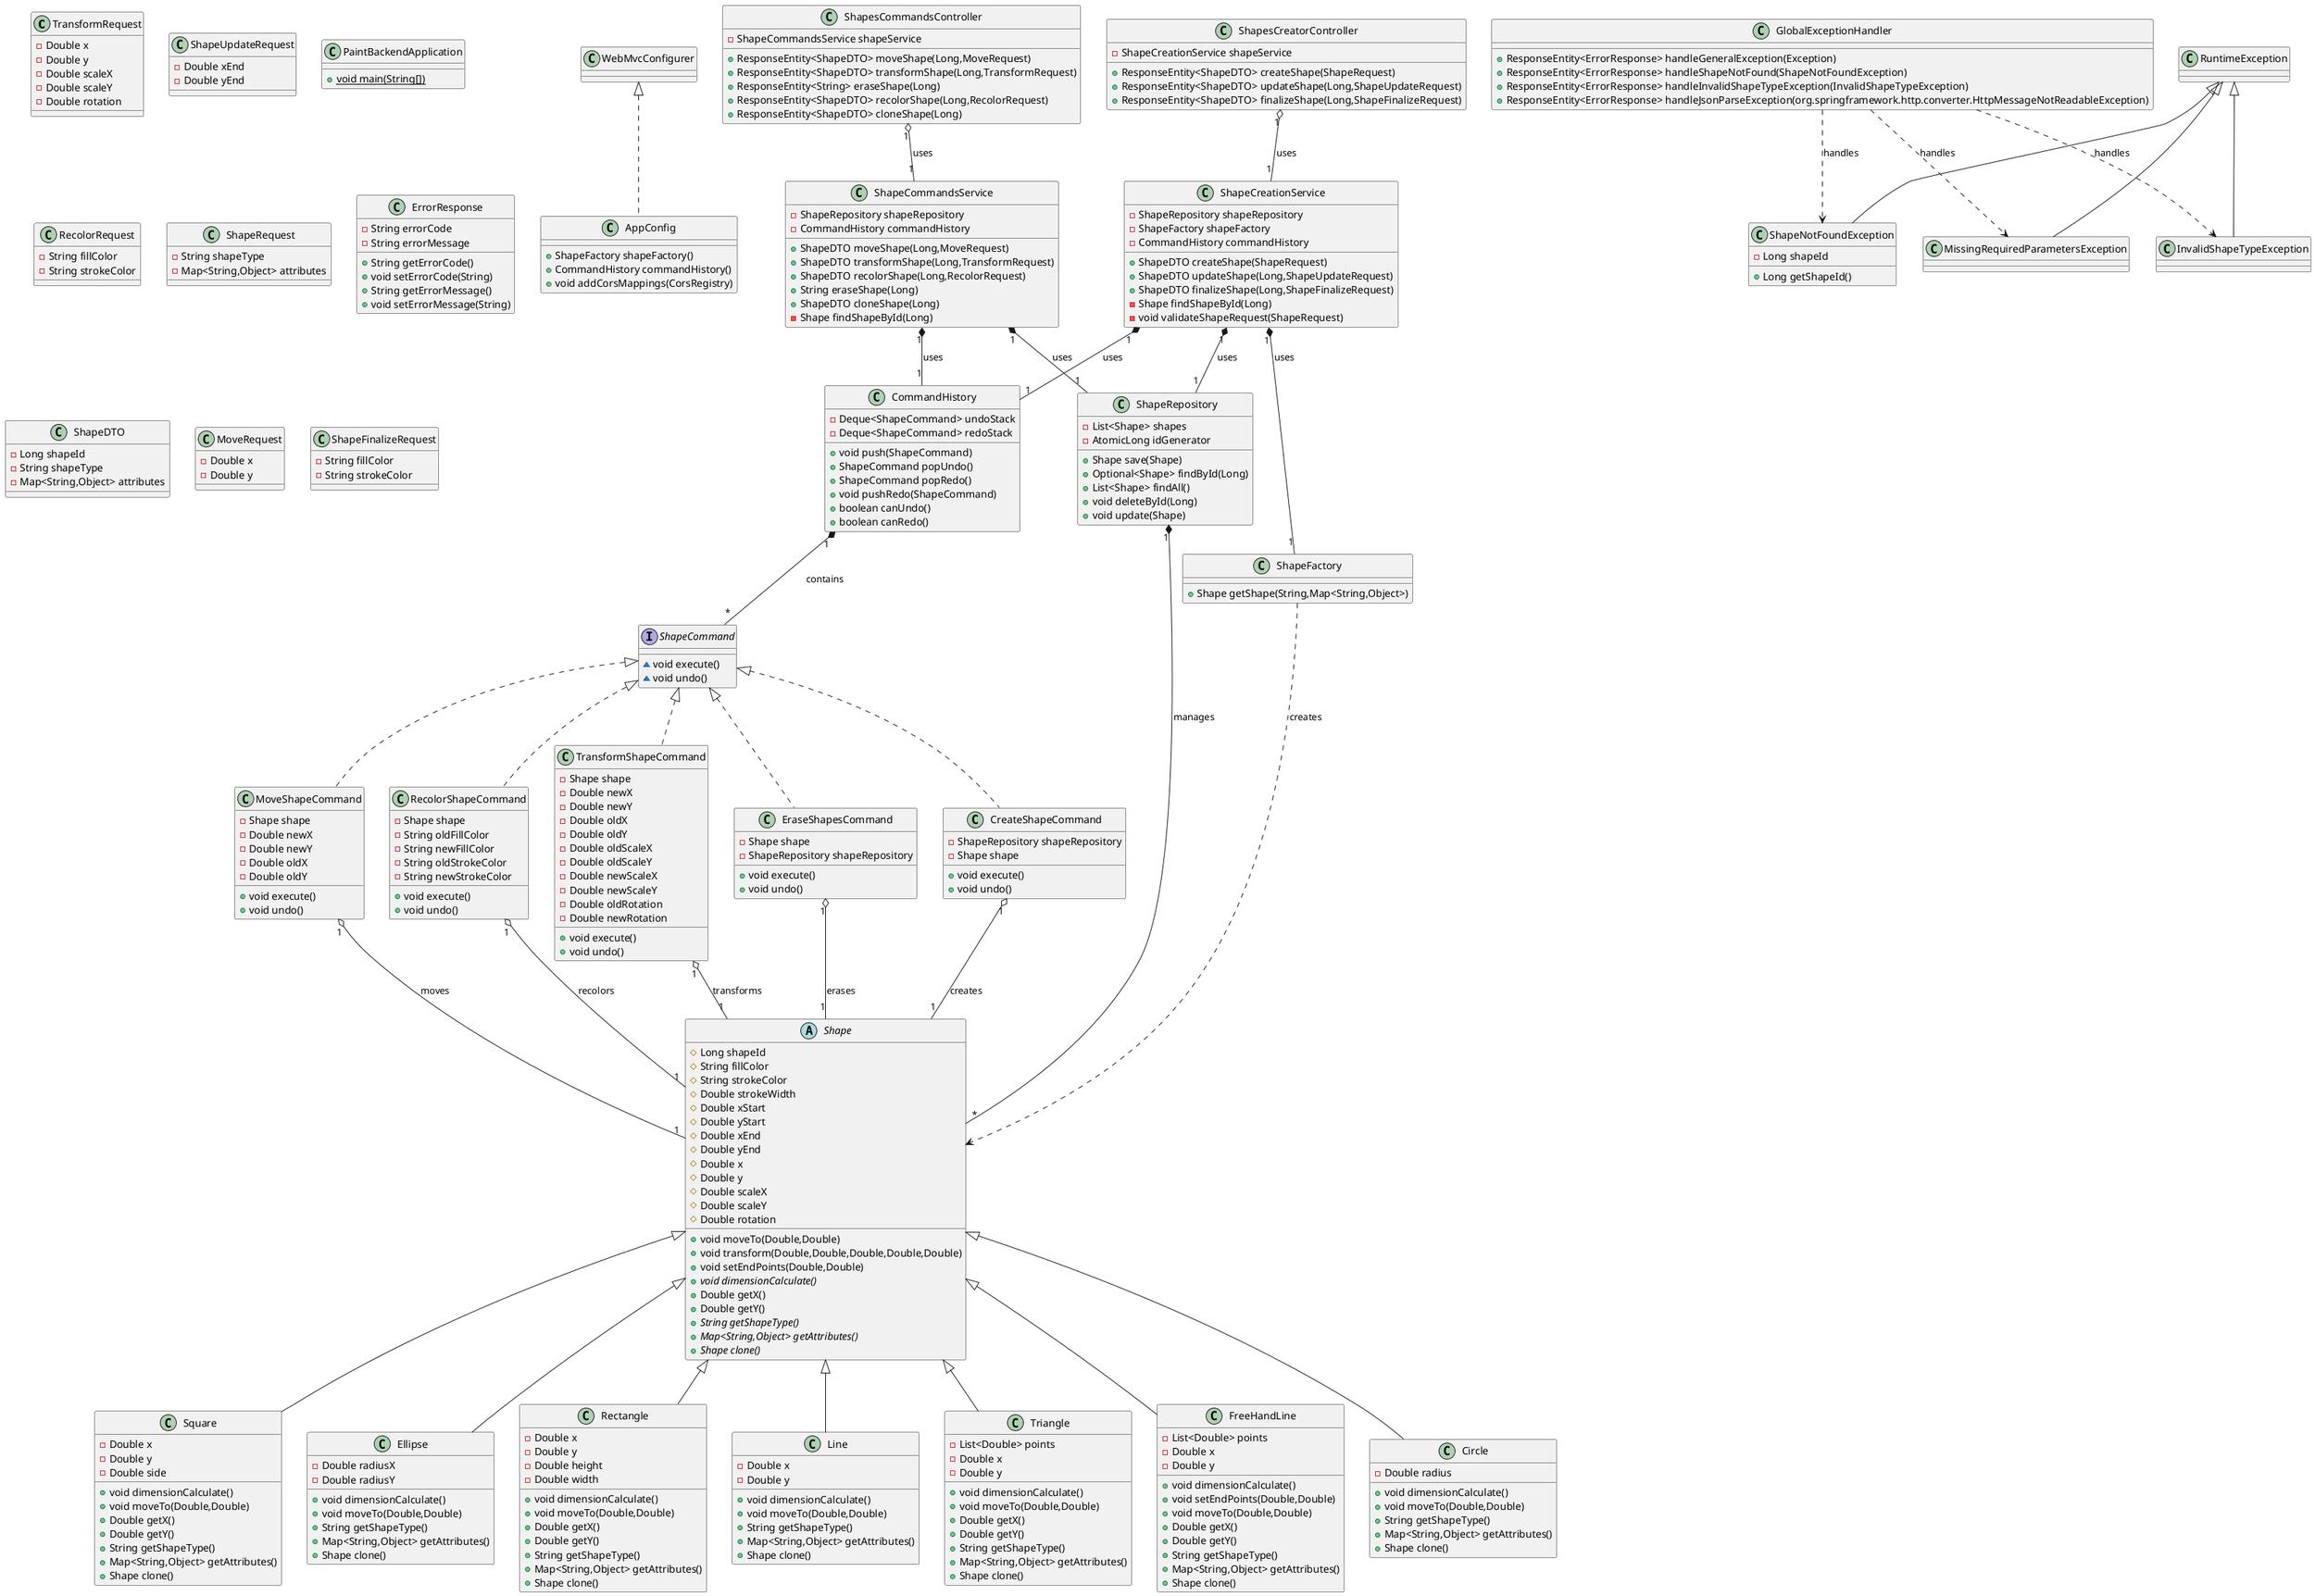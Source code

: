 @startuml
class TransformRequest {
- Double x
- Double y
- Double scaleX
- Double scaleY
- Double rotation
}

class ShapeUpdateRequest {
- Double xEnd
- Double yEnd
}

class PaintBackendApplication {
+ {static} void main(String[])
}

class AppConfig {
+ ShapeFactory shapeFactory()
+ CommandHistory commandHistory()
+ void addCorsMappings(CorsRegistry)
}

class ShapeCreationService {
- ShapeRepository shapeRepository
- ShapeFactory shapeFactory
- CommandHistory commandHistory
+ ShapeDTO createShape(ShapeRequest)
+ ShapeDTO updateShape(Long,ShapeUpdateRequest)
+ ShapeDTO finalizeShape(Long,ShapeFinalizeRequest)
- Shape findShapeById(Long)
- void validateShapeRequest(ShapeRequest)
}

class TransformShapeCommand {
- Shape shape
- Double newX
- Double newY
- Double oldX
- Double oldY
- Double oldScaleX
- Double oldScaleY
- Double newScaleX
- Double newScaleY
- Double oldRotation
- Double newRotation
+ void execute()
+ void undo()
}

class CreateShapeCommand {
- ShapeRepository shapeRepository
- Shape shape
+ void execute()
+ void undo()
}

class RecolorRequest {
- String fillColor
- String strokeColor
}

class CommandHistory {
- Deque<ShapeCommand> undoStack
- Deque<ShapeCommand> redoStack
+ void push(ShapeCommand)
+ ShapeCommand popUndo()
+ ShapeCommand popRedo()
+ void pushRedo(ShapeCommand)
+ boolean canUndo()
+ boolean canRedo()
}

class Square {
- Double x
- Double y
- Double side
+ void dimensionCalculate()
+ void moveTo(Double,Double)
+ Double getX()
+ Double getY()
+ String getShapeType()
+ Map<String,Object> getAttributes()
+ Shape clone()
}

class GlobalExceptionHandler {
+ ResponseEntity<ErrorResponse> handleGeneralException(Exception)
+ ResponseEntity<ErrorResponse> handleShapeNotFound(ShapeNotFoundException)
+ ResponseEntity<ErrorResponse> handleInvalidShapeTypeException(InvalidShapeTypeException)
+ ResponseEntity<ErrorResponse> handleJsonParseException(org.springframework.http.converter.HttpMessageNotReadableException)
}

class ShapesCommandsController {
- ShapeCommandsService shapeService
+ ResponseEntity<ShapeDTO> moveShape(Long,MoveRequest)
+ ResponseEntity<ShapeDTO> transformShape(Long,TransformRequest)
+ ResponseEntity<String> eraseShape(Long)
+ ResponseEntity<ShapeDTO> recolorShape(Long,RecolorRequest)
+ ResponseEntity<ShapeDTO> cloneShape(Long)
}

class Ellipse {
- Double radiusX
- Double radiusY
+ void dimensionCalculate()
+ void moveTo(Double,Double)
+ String getShapeType()
+ Map<String,Object> getAttributes()
+ Shape clone()
}

class Rectangle {
- Double x
- Double y
- Double height
- Double width
+ void dimensionCalculate()
+ void moveTo(Double,Double)
+ Double getX()
+ Double getY()
+ String getShapeType()
+ Map<String,Object> getAttributes()
+ Shape clone()
}

class ShapeRequest {
- String shapeType
- Map<String,Object> attributes
}

class RecolorShapeCommand {
- Shape shape
- String oldFillColor
- String newFillColor
- String oldStrokeColor
- String newStrokeColor
+ void execute()
+ void undo()
}

class ShapesCreatorController {
- ShapeCreationService shapeService
+ ResponseEntity<ShapeDTO> createShape(ShapeRequest)
+ ResponseEntity<ShapeDTO> updateShape(Long,ShapeUpdateRequest)
+ ResponseEntity<ShapeDTO> finalizeShape(Long,ShapeFinalizeRequest)
}

class ShapeCommandsService {
- ShapeRepository shapeRepository
- CommandHistory commandHistory
+ ShapeDTO moveShape(Long,MoveRequest)
+ ShapeDTO transformShape(Long,TransformRequest)
+ ShapeDTO recolorShape(Long,RecolorRequest)
+ String eraseShape(Long)
+ ShapeDTO cloneShape(Long)
- Shape findShapeById(Long)
}

class ErrorResponse {
- String errorCode
- String errorMessage
+ String getErrorCode()
+ void setErrorCode(String)
+ String getErrorMessage()
+ void setErrorMessage(String)
}

class ShapeNotFoundException {
- Long shapeId
+ Long getShapeId()
}

class ShapeRepository {
- List<Shape> shapes
- AtomicLong idGenerator
+ Shape save(Shape)
+ Optional<Shape> findById(Long)
+ List<Shape> findAll()
+ void deleteById(Long)
+ void update(Shape)
}

class EraseShapesCommand {
- Shape shape
- ShapeRepository shapeRepository
+ void execute()
+ void undo()
}

class ShapeFactory {
+ Shape getShape(String,Map<String,Object>)
}

class MoveShapeCommand {
- Shape shape
- Double newX
- Double newY
- Double oldX
- Double oldY
+ void execute()
+ void undo()
}

class Line {
- Double x
- Double y
+ void dimensionCalculate()
+ void moveTo(Double,Double)
+ String getShapeType()
+ Map<String,Object> getAttributes()
+ Shape clone()
}

class ShapeDTO {
- Long shapeId
- String shapeType
- Map<String,Object> attributes
}

class Triangle {
- List<Double> points
- Double x
- Double y
+ void dimensionCalculate()
+ void moveTo(Double,Double)
+ Double getX()
+ Double getY()
+ String getShapeType()
+ Map<String,Object> getAttributes()
+ Shape clone()
}

class FreeHandLine {
- List<Double> points
- Double x
- Double y
+ void dimensionCalculate()
+ void setEndPoints(Double,Double)
+ void moveTo(Double,Double)
+ Double getX()
+ Double getY()
+ String getShapeType()
+ Map<String,Object> getAttributes()
+ Shape clone()
}

class MissingRequiredParametersException {
}

class MoveRequest {
- Double x
- Double y
}

abstract class Shape {
# Long shapeId
# String fillColor
# String strokeColor
# Double strokeWidth
# Double xStart
# Double yStart
# Double xEnd
# Double yEnd
# Double x
# Double y
# Double scaleX
# Double scaleY
# Double rotation
+ void moveTo(Double,Double)
+ void transform(Double,Double,Double,Double,Double)
+ void setEndPoints(Double,Double)
+ {abstract}void dimensionCalculate()
+ Double getX()
+ Double getY()
+ {abstract}String getShapeType()
+ {abstract}Map<String,Object> getAttributes()
+ {abstract}Shape clone()
}

class ShapeFinalizeRequest {
- String fillColor
- String strokeColor
}

interface ShapeCommand {
~ void execute()
~ void undo()
}

class InvalidShapeTypeException {
}

class Circle {
- Double radius
+ void dimensionCalculate()
+ void moveTo(Double,Double)
+ String getShapeType()
+ Map<String,Object> getAttributes()
+ Shape clone()
}

' Inheritance Relationships
WebMvcConfigurer <|.. AppConfig
ShapeCommand <|.. TransformShapeCommand
ShapeCommand <|.. CreateShapeCommand
Shape <|-- Square
Shape <|-- Ellipse
Shape <|-- Rectangle
ShapeCommand <|.. RecolorShapeCommand
RuntimeException <|-- ShapeNotFoundException
ShapeCommand <|.. EraseShapesCommand
ShapeCommand <|.. MoveShapeCommand
Shape <|-- Line
Shape <|-- Triangle
Shape <|-- FreeHandLine
RuntimeException <|-- MissingRequiredParametersException
RuntimeException <|-- InvalidShapeTypeException
Shape <|-- Circle

' Additional Associations
ShapeCreationService "1" *-- "1" ShapeRepository : uses
ShapeCreationService "1" *-- "1" ShapeFactory : uses
ShapeCreationService "1" *-- "1" CommandHistory : uses

ShapeCommandsService "1" *-- "1" ShapeRepository : uses
ShapeCommandsService "1" *-- "1" CommandHistory : uses

ShapesCommandsController "1" o-- "1" ShapeCommandsService : uses
ShapesCreatorController "1" o-- "1" ShapeCreationService : uses

TransformShapeCommand "1" o-- "1" Shape : transforms
CreateShapeCommand "1" o-- "1" Shape : creates
RecolorShapeCommand "1" o-- "1" Shape : recolors
EraseShapesCommand "1" o-- "1" Shape : erases
MoveShapeCommand "1" o-- "1" Shape : moves

' Composition and Dependency Relationships
ShapeFactory ..> Shape : creates
CommandHistory "1" *-- "*" ShapeCommand : contains
ShapeRepository "1" *-- "*" Shape : manages

' Exception Relationships
GlobalExceptionHandler ..> ShapeNotFoundException : handles
GlobalExceptionHandler ..> InvalidShapeTypeException : handles
GlobalExceptionHandler ..> MissingRequiredParametersException : handles
@enduml